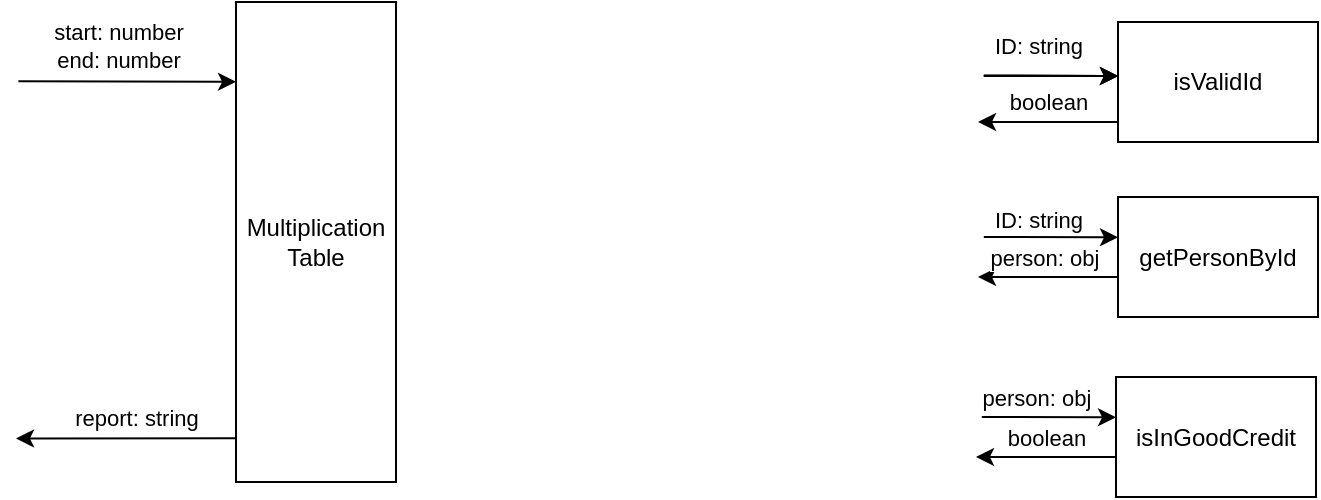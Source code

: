 <mxfile version="13.9.9" type="github">
  <diagram id="dD6RDnshRVkeDjejvfDG" name="Page-1">
    <mxGraphModel dx="716" dy="383" grid="1" gridSize="10" guides="1" tooltips="1" connect="1" arrows="1" fold="1" page="1" pageScale="1" pageWidth="850" pageHeight="1100" math="0" shadow="0">
      <root>
        <mxCell id="0" />
        <mxCell id="1" parent="0" />
        <mxCell id="ctK7kMqRd5sZVbqTwOhn-27" value="Multiplication&lt;br&gt;Table" style="rounded=0;whiteSpace=wrap;html=1;" vertex="1" parent="1">
          <mxGeometry x="150" y="590" width="80" height="240" as="geometry" />
        </mxCell>
        <mxCell id="ctK7kMqRd5sZVbqTwOhn-28" value="" style="endArrow=classic;html=1;entryX=-0.024;entryY=0.084;entryDx=0;entryDy=0;entryPerimeter=0;" edge="1" parent="1">
          <mxGeometry width="50" height="50" relative="1" as="geometry">
            <mxPoint x="41.2" y="629.66" as="sourcePoint" />
            <mxPoint x="150.0" y="629.94" as="targetPoint" />
          </mxGeometry>
        </mxCell>
        <mxCell id="ctK7kMqRd5sZVbqTwOhn-29" value="start: number&lt;br&gt;end: number" style="edgeLabel;html=1;align=center;verticalAlign=middle;resizable=0;points=[];" vertex="1" connectable="0" parent="ctK7kMqRd5sZVbqTwOhn-28">
          <mxGeometry x="-0.25" y="-1" relative="1" as="geometry">
            <mxPoint x="8.11" y="-18.77" as="offset" />
          </mxGeometry>
        </mxCell>
        <mxCell id="ctK7kMqRd5sZVbqTwOhn-30" value="" style="endArrow=classic;html=1;exitX=0;exitY=0.882;exitDx=0;exitDy=0;exitPerimeter=0;" edge="1" parent="1">
          <mxGeometry width="50" height="50" relative="1" as="geometry">
            <mxPoint x="150.0" y="808.11" as="sourcePoint" />
            <mxPoint x="40" y="808.23" as="targetPoint" />
          </mxGeometry>
        </mxCell>
        <mxCell id="ctK7kMqRd5sZVbqTwOhn-31" value="report: string" style="edgeLabel;html=1;align=center;verticalAlign=middle;resizable=0;points=[];" vertex="1" connectable="0" parent="ctK7kMqRd5sZVbqTwOhn-30">
          <mxGeometry x="-0.25" y="-1" relative="1" as="geometry">
            <mxPoint x="-8.8" y="-8.96" as="offset" />
          </mxGeometry>
        </mxCell>
        <mxCell id="ctK7kMqRd5sZVbqTwOhn-32" value="isValidId" style="rounded=0;whiteSpace=wrap;html=1;" vertex="1" parent="1">
          <mxGeometry x="591" y="600" width="100" height="60" as="geometry" />
        </mxCell>
        <mxCell id="ctK7kMqRd5sZVbqTwOhn-33" value="isInGoodCredit" style="rounded=0;whiteSpace=wrap;html=1;" vertex="1" parent="1">
          <mxGeometry x="590" y="777.5" width="100" height="60" as="geometry" />
        </mxCell>
        <mxCell id="ctK7kMqRd5sZVbqTwOhn-34" value="" style="endArrow=classic;html=1;entryX=0.001;entryY=0.403;entryDx=0;entryDy=0;entryPerimeter=0;" edge="1" parent="1">
          <mxGeometry width="50" height="50" relative="1" as="geometry">
            <mxPoint x="523.9" y="626.83" as="sourcePoint" />
            <mxPoint x="591.0" y="627.01" as="targetPoint" />
          </mxGeometry>
        </mxCell>
        <mxCell id="ctK7kMqRd5sZVbqTwOhn-35" value="" style="endArrow=classic;html=1;entryX=0.001;entryY=0.403;entryDx=0;entryDy=0;entryPerimeter=0;" edge="1" parent="1">
          <mxGeometry width="50" height="50" relative="1" as="geometry">
            <mxPoint x="522.9" y="797.5" as="sourcePoint" />
            <mxPoint x="590.0" y="797.68" as="targetPoint" />
          </mxGeometry>
        </mxCell>
        <mxCell id="ctK7kMqRd5sZVbqTwOhn-36" value="" style="endArrow=classic;html=1;" edge="1" parent="1">
          <mxGeometry width="50" height="50" relative="1" as="geometry">
            <mxPoint x="591.0" y="650" as="sourcePoint" />
            <mxPoint x="521.0" y="650" as="targetPoint" />
          </mxGeometry>
        </mxCell>
        <mxCell id="ctK7kMqRd5sZVbqTwOhn-37" value="boolean" style="edgeLabel;html=1;align=center;verticalAlign=middle;resizable=0;points=[];" vertex="1" connectable="0" parent="ctK7kMqRd5sZVbqTwOhn-36">
          <mxGeometry x="-0.25" y="-1" relative="1" as="geometry">
            <mxPoint x="-8.8" y="-8.96" as="offset" />
          </mxGeometry>
        </mxCell>
        <mxCell id="ctK7kMqRd5sZVbqTwOhn-38" value="boolean" style="edgeLabel;html=1;align=center;verticalAlign=middle;resizable=0;points=[];" vertex="1" connectable="0" parent="ctK7kMqRd5sZVbqTwOhn-36">
          <mxGeometry x="-0.25" y="-1" relative="1" as="geometry">
            <mxPoint x="-8.8" y="-8.96" as="offset" />
          </mxGeometry>
        </mxCell>
        <mxCell id="ctK7kMqRd5sZVbqTwOhn-39" value="" style="endArrow=classic;html=1;" edge="1" parent="1">
          <mxGeometry width="50" height="50" relative="1" as="geometry">
            <mxPoint x="590.0" y="817.5" as="sourcePoint" />
            <mxPoint x="520.0" y="817.5" as="targetPoint" />
          </mxGeometry>
        </mxCell>
        <mxCell id="ctK7kMqRd5sZVbqTwOhn-40" value="boolean" style="edgeLabel;html=1;align=center;verticalAlign=middle;resizable=0;points=[];" vertex="1" connectable="0" parent="ctK7kMqRd5sZVbqTwOhn-39">
          <mxGeometry x="-0.25" y="-1" relative="1" as="geometry">
            <mxPoint x="-8.8" y="-8.96" as="offset" />
          </mxGeometry>
        </mxCell>
        <mxCell id="ctK7kMqRd5sZVbqTwOhn-41" value="boolean" style="edgeLabel;html=1;align=center;verticalAlign=middle;resizable=0;points=[];" vertex="1" connectable="0" parent="ctK7kMqRd5sZVbqTwOhn-39">
          <mxGeometry x="-0.25" y="-1" relative="1" as="geometry">
            <mxPoint x="-8.8" y="-8.96" as="offset" />
          </mxGeometry>
        </mxCell>
        <mxCell id="ctK7kMqRd5sZVbqTwOhn-42" value="ID: string" style="edgeLabel;html=1;align=center;verticalAlign=middle;resizable=0;points=[];" vertex="1" connectable="0" parent="1">
          <mxGeometry x="551.001" y="611.995" as="geometry" />
        </mxCell>
        <mxCell id="ctK7kMqRd5sZVbqTwOhn-43" value="person: obj" style="edgeLabel;html=1;align=center;verticalAlign=middle;resizable=0;points=[];" vertex="1" connectable="0" parent="1">
          <mxGeometry x="550.001" y="787.495" as="geometry" />
        </mxCell>
        <mxCell id="ctK7kMqRd5sZVbqTwOhn-44" value="getPersonById" style="rounded=0;whiteSpace=wrap;html=1;" vertex="1" parent="1">
          <mxGeometry x="591" y="687.5" width="100" height="60" as="geometry" />
        </mxCell>
        <mxCell id="ctK7kMqRd5sZVbqTwOhn-45" value="" style="endArrow=classic;html=1;entryX=0.001;entryY=0.403;entryDx=0;entryDy=0;entryPerimeter=0;" edge="1" parent="1">
          <mxGeometry width="50" height="50" relative="1" as="geometry">
            <mxPoint x="523.9" y="707.5" as="sourcePoint" />
            <mxPoint x="591.0" y="707.68" as="targetPoint" />
          </mxGeometry>
        </mxCell>
        <mxCell id="ctK7kMqRd5sZVbqTwOhn-46" value="" style="endArrow=classic;html=1;" edge="1" parent="1">
          <mxGeometry width="50" height="50" relative="1" as="geometry">
            <mxPoint x="591.0" y="727.5" as="sourcePoint" />
            <mxPoint x="521.0" y="727.5" as="targetPoint" />
          </mxGeometry>
        </mxCell>
        <mxCell id="ctK7kMqRd5sZVbqTwOhn-47" value="person: obj" style="edgeLabel;html=1;align=center;verticalAlign=middle;resizable=0;points=[];" vertex="1" connectable="0" parent="ctK7kMqRd5sZVbqTwOhn-46">
          <mxGeometry x="-0.25" y="-1" relative="1" as="geometry">
            <mxPoint x="-10.71" y="-9" as="offset" />
          </mxGeometry>
        </mxCell>
        <mxCell id="ctK7kMqRd5sZVbqTwOhn-48" value="ID: string" style="edgeLabel;html=1;align=center;verticalAlign=middle;resizable=0;points=[];" vertex="1" connectable="0" parent="1">
          <mxGeometry x="551.001" y="697.495" as="geometry">
            <mxPoint y="1" as="offset" />
          </mxGeometry>
        </mxCell>
        <mxCell id="ctK7kMqRd5sZVbqTwOhn-49" value="" style="endArrow=classic;html=1;entryX=0.001;entryY=0.403;entryDx=0;entryDy=0;entryPerimeter=0;" edge="1" parent="1">
          <mxGeometry width="50" height="50" relative="1" as="geometry">
            <mxPoint x="523.9" y="626.83" as="sourcePoint" />
            <mxPoint x="591.0" y="627.01" as="targetPoint" />
          </mxGeometry>
        </mxCell>
        <mxCell id="ctK7kMqRd5sZVbqTwOhn-50" value="ID: string" style="edgeLabel;html=1;align=center;verticalAlign=middle;resizable=0;points=[];" vertex="1" connectable="0" parent="1">
          <mxGeometry x="551.001" y="611.995" as="geometry" />
        </mxCell>
        <mxCell id="ctK7kMqRd5sZVbqTwOhn-51" value="" style="endArrow=classic;html=1;entryX=0.001;entryY=0.403;entryDx=0;entryDy=0;entryPerimeter=0;" edge="1" parent="1">
          <mxGeometry width="50" height="50" relative="1" as="geometry">
            <mxPoint x="523.9" y="626.83" as="sourcePoint" />
            <mxPoint x="591.0" y="627.01" as="targetPoint" />
          </mxGeometry>
        </mxCell>
        <mxCell id="ctK7kMqRd5sZVbqTwOhn-52" value="ID: string" style="edgeLabel;html=1;align=center;verticalAlign=middle;resizable=0;points=[];" vertex="1" connectable="0" parent="1">
          <mxGeometry x="551.001" y="611.995" as="geometry" />
        </mxCell>
      </root>
    </mxGraphModel>
  </diagram>
</mxfile>
